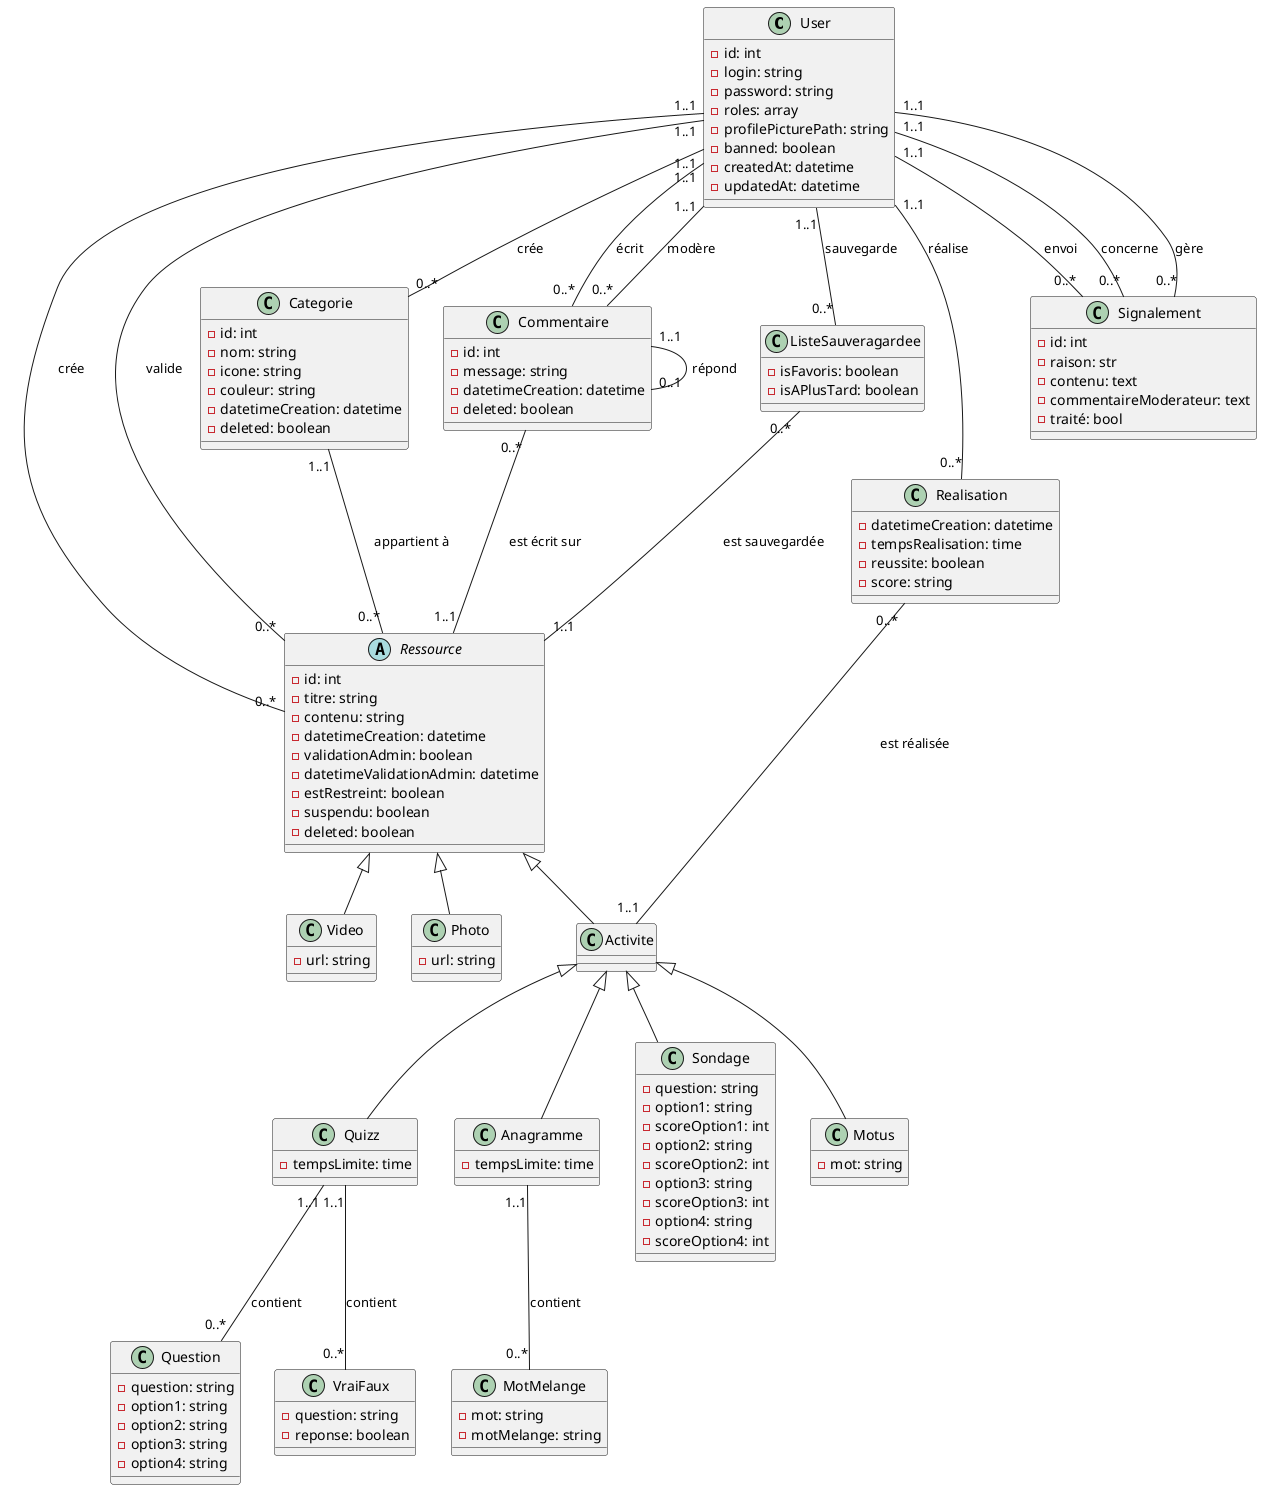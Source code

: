 @startuml diagrammeDeClasse

class User {
    -id: int
    -login: string
    -password: string
    -roles: array
    -profilePicturePath: string
    -banned: boolean
    -createdAt: datetime
    -updatedAt: datetime
}

abstract class Ressource{
    -id: int
    -titre: string
    -contenu: string
    -datetimeCreation: datetime
    -validationAdmin: boolean
    -datetimeValidationAdmin: datetime
    -estRestreint: boolean
    -suspendu: boolean
    -deleted: boolean
}

class Video{
    -url: string
}

class Photo{
    -url: string
}

class Quizz{
    -tempsLimite: time
}

class Question{
    -question: string
    -option1: string
    -option2: string
    -option3: string
    -option4: string
}

class VraiFaux{
    -question: string
    -reponse: boolean
}

class Anagramme{
    -tempsLimite: time
}

class MotMelange{
    -mot: string
    -motMelange: string
}

class Sondage{
    -question: string
    -option1: string
    -scoreOption1: int
    -option2: string
    -scoreOption2: int
    -option3: string
    -scoreOption3: int
    -option4: string
    -scoreOption4: int
}

class Motus{
    -mot: string
}

class Realisation{
    -datetimeCreation: datetime
    -tempsRealisation: time
    -reussite: boolean
    -score: string
}

class Categorie{
    -id: int
    -nom: string
    -icone: string
    -couleur: string
    -datetimeCreation: datetime
    -deleted: boolean
}

class Commentaire{
    -id: int
    -message: string
    -datetimeCreation: datetime
    -deleted: boolean
}

class ListeSauveragardee{
    - isFavoris: boolean
    - isAPlusTard: boolean
}

class Signalement{
    -id: int
    -raison: str
    -contenu: text
    -commentaireModerateur: text
    -traité: bool
}

Ressource <|-- Video
Ressource <|-- Photo
Ressource <|-- Activite

Activite <|-- Quizz
Activite <|-- Sondage
Activite <|-- Motus
Activite <|-- Anagramme

User "1..1" -- "0..*" Signalement : envoi
User "1..1" -- "0..*" Signalement : concerne
User "1..1" -- "0..*" Signalement : gère

User "1..1" -- "0..*" Commentaire : écrit
User "1..1" -- "0..*" Commentaire : modère
User "1..1" -- "0..*" Ressource : crée
User "1..1" -- "0..*" Ressource : valide
User "1..1" -- "0..*" ListeSauveragardee : sauvegarde
User "1..1" -- "0..*" Realisation : réalise
User "1..1" -- "0..*" Categorie : crée

Commentaire "1..1" -- "0..1" Commentaire : répond
Commentaire "0..*" -- "1..1" Ressource : est écrit sur

Categorie "1..1" -- "0..*" Ressource : appartient à

ListeSauveragardee "0..*" -- "1..1" Ressource : est sauvegardée

Quizz "1..1" -- "0..*" Question : contient
Quizz "1..1" -- "0..*" VraiFaux : contient

Anagramme "1..1" -- "0..*" MotMelange : contient

Realisation "0..*" -- "1..1" Activite : est réalisée

@enduml